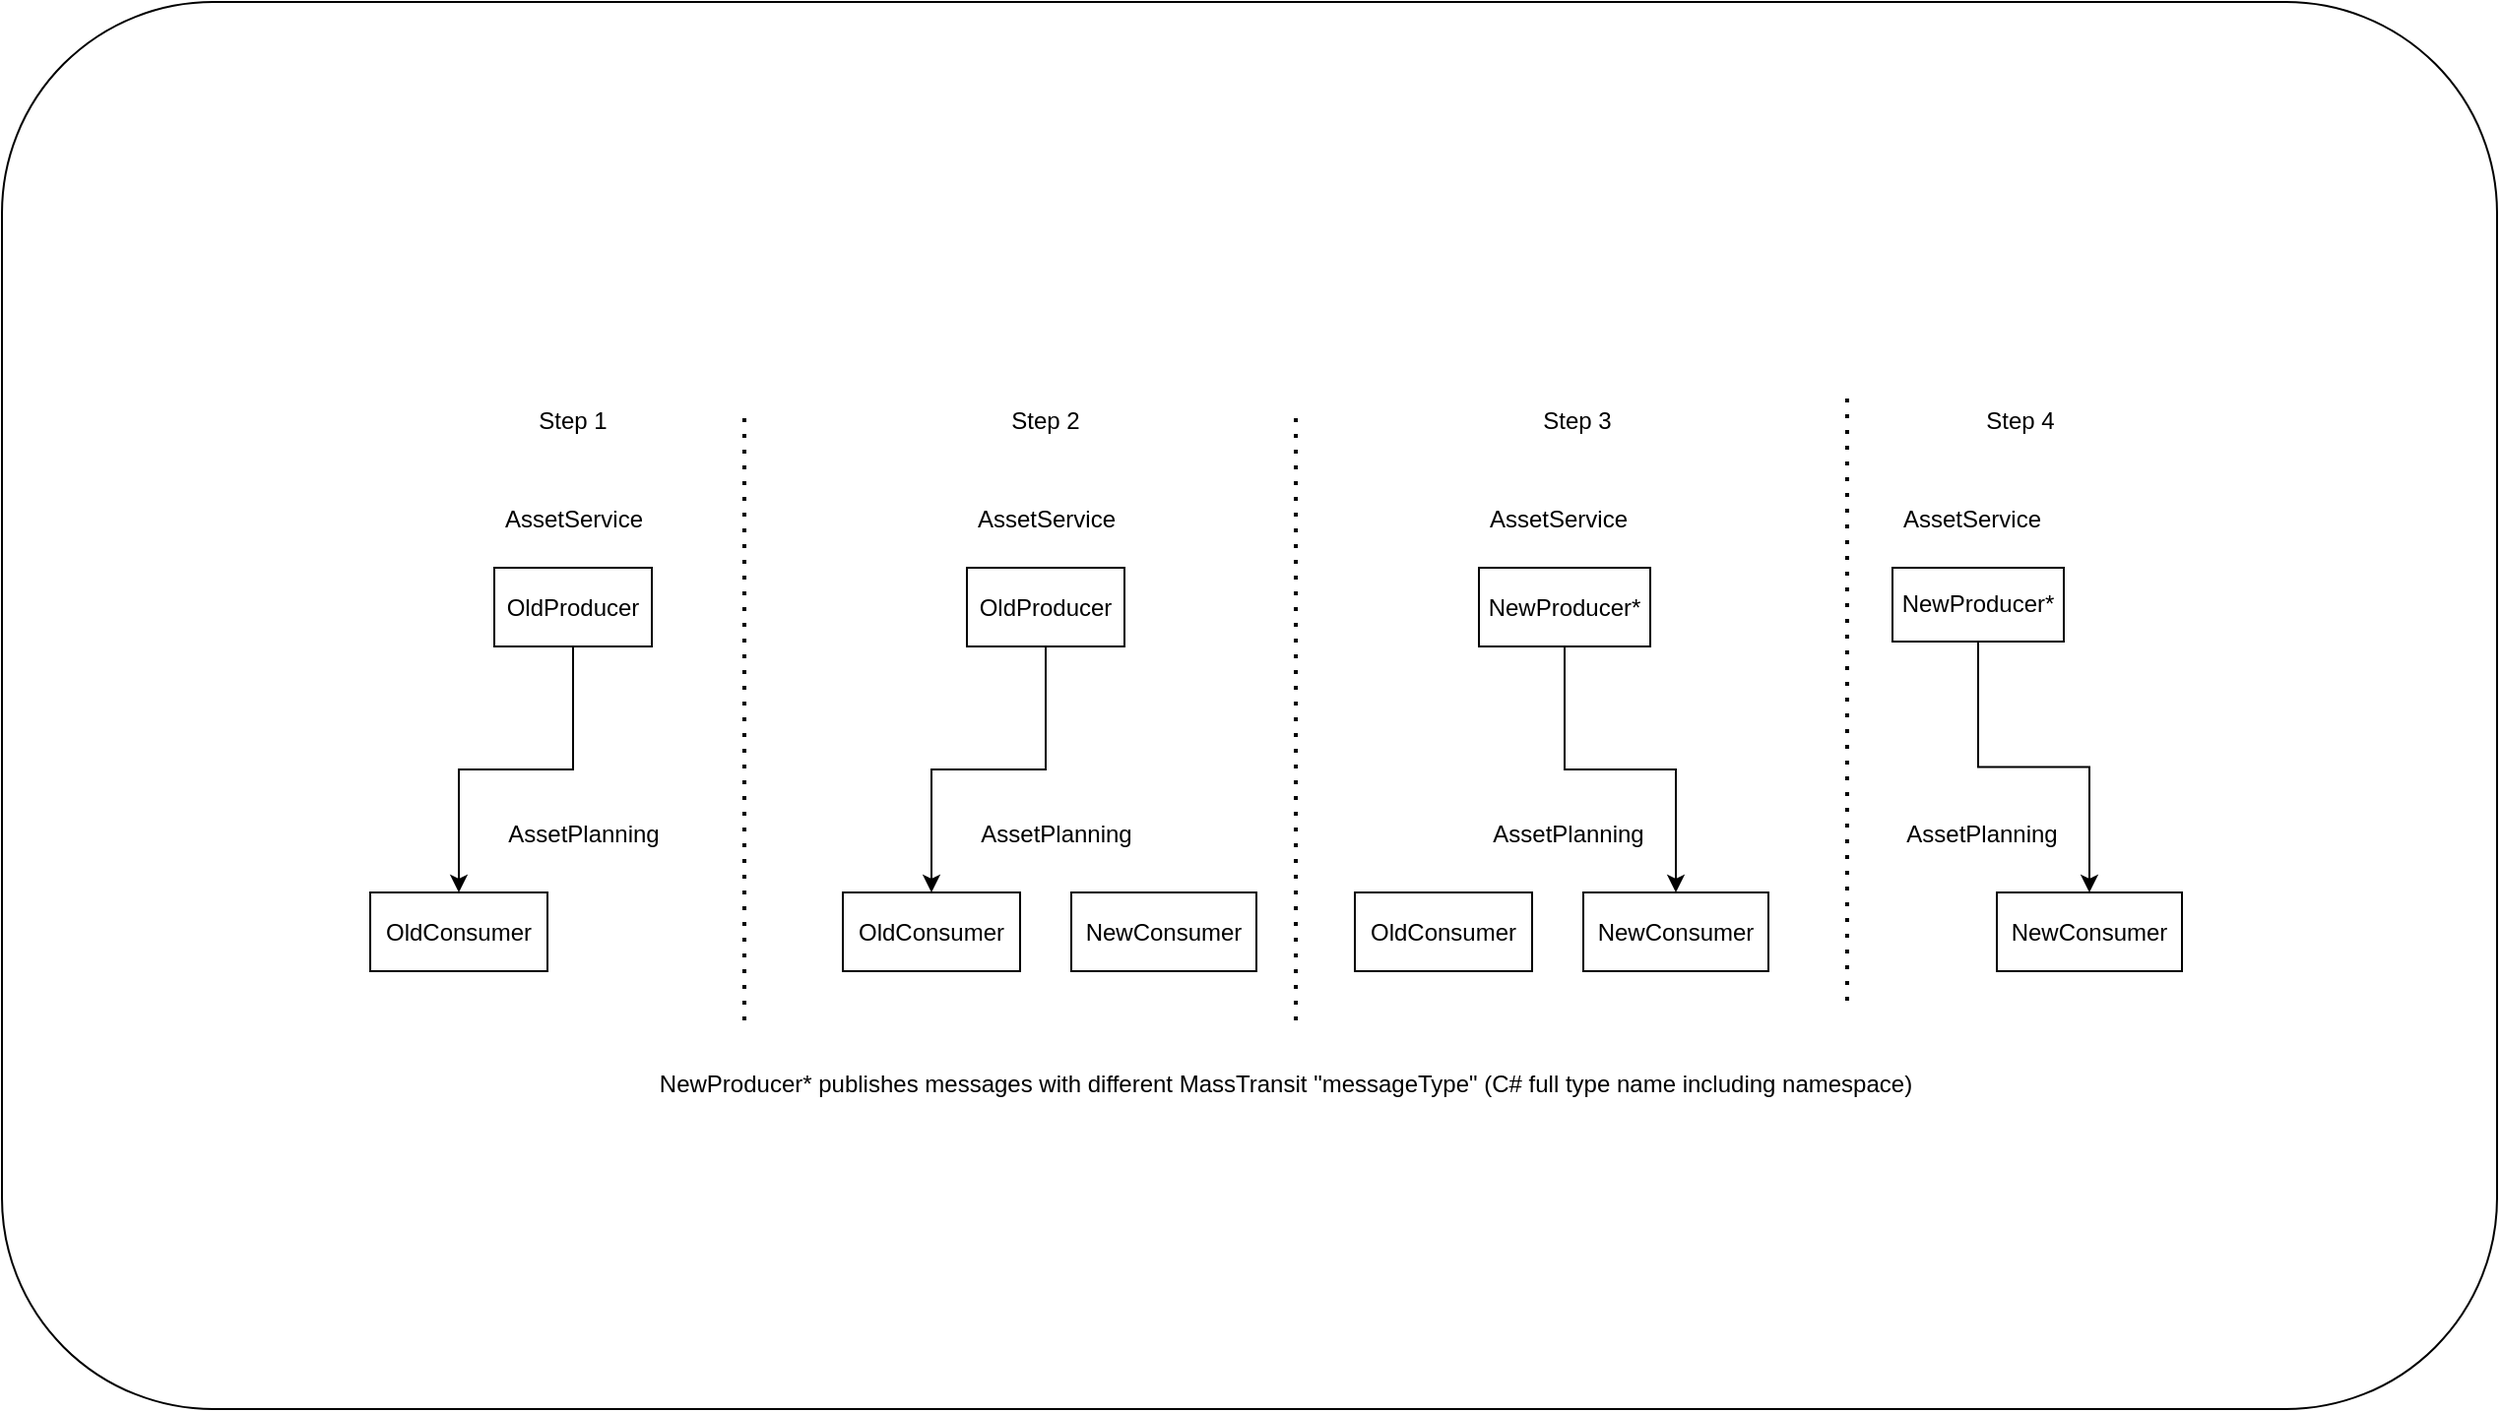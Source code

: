 <mxfile version="26.1.0">
  <diagram name="Page-1" id="pP9h1Q98HsV_1OaQe5Py">
    <mxGraphModel dx="2385" dy="547" grid="1" gridSize="10" guides="1" tooltips="1" connect="1" arrows="1" fold="1" page="1" pageScale="1" pageWidth="827" pageHeight="1169" math="0" shadow="0">
      <root>
        <mxCell id="0" />
        <mxCell id="1" parent="0" />
        <mxCell id="p5CaKa_BU4Tz4ObAfD1s-45" value="" style="rounded=1;whiteSpace=wrap;html=1;" vertex="1" parent="1">
          <mxGeometry x="-77" y="555" width="1267" height="715" as="geometry" />
        </mxCell>
        <mxCell id="p5CaKa_BU4Tz4ObAfD1s-46" value="AssetPlanning" style="text;html=1;align=center;verticalAlign=middle;resizable=0;points=[];autosize=1;strokeColor=none;fillColor=none;" vertex="1" parent="1">
          <mxGeometry x="408" y="962.5" width="100" height="30" as="geometry" />
        </mxCell>
        <mxCell id="p5CaKa_BU4Tz4ObAfD1s-47" value="OldConsumer" style="rounded=0;whiteSpace=wrap;html=1;" vertex="1" parent="1">
          <mxGeometry x="350" y="1007.5" width="90" height="40" as="geometry" />
        </mxCell>
        <mxCell id="p5CaKa_BU4Tz4ObAfD1s-48" value="NewConsumer" style="rounded=0;whiteSpace=wrap;html=1;" vertex="1" parent="1">
          <mxGeometry x="466" y="1007.5" width="94" height="40" as="geometry" />
        </mxCell>
        <mxCell id="p5CaKa_BU4Tz4ObAfD1s-49" value="AssetService" style="text;html=1;align=center;verticalAlign=middle;resizable=0;points=[];autosize=1;strokeColor=none;fillColor=none;" vertex="1" parent="1">
          <mxGeometry x="408" y="802.5" width="90" height="30" as="geometry" />
        </mxCell>
        <mxCell id="p5CaKa_BU4Tz4ObAfD1s-50" style="edgeStyle=orthogonalEdgeStyle;rounded=0;orthogonalLoop=1;jettySize=auto;html=1;entryX=0.5;entryY=0;entryDx=0;entryDy=0;" edge="1" parent="1" source="p5CaKa_BU4Tz4ObAfD1s-51" target="p5CaKa_BU4Tz4ObAfD1s-47">
          <mxGeometry relative="1" as="geometry" />
        </mxCell>
        <mxCell id="p5CaKa_BU4Tz4ObAfD1s-51" value="OldProducer" style="rounded=0;whiteSpace=wrap;html=1;" vertex="1" parent="1">
          <mxGeometry x="413" y="842.5" width="80" height="40" as="geometry" />
        </mxCell>
        <mxCell id="p5CaKa_BU4Tz4ObAfD1s-52" value="AssetPlanning" style="text;html=1;align=center;verticalAlign=middle;resizable=0;points=[];autosize=1;strokeColor=none;fillColor=none;" vertex="1" parent="1">
          <mxGeometry x="668" y="962.5" width="100" height="30" as="geometry" />
        </mxCell>
        <mxCell id="p5CaKa_BU4Tz4ObAfD1s-53" value="OldConsumer" style="rounded=0;whiteSpace=wrap;html=1;" vertex="1" parent="1">
          <mxGeometry x="610" y="1007.5" width="90" height="40" as="geometry" />
        </mxCell>
        <mxCell id="p5CaKa_BU4Tz4ObAfD1s-54" value="NewConsumer" style="rounded=0;whiteSpace=wrap;html=1;" vertex="1" parent="1">
          <mxGeometry x="726" y="1007.5" width="94" height="40" as="geometry" />
        </mxCell>
        <mxCell id="p5CaKa_BU4Tz4ObAfD1s-55" value="AssetService" style="text;html=1;align=center;verticalAlign=middle;resizable=0;points=[];autosize=1;strokeColor=none;fillColor=none;" vertex="1" parent="1">
          <mxGeometry x="668" y="802.5" width="90" height="30" as="geometry" />
        </mxCell>
        <mxCell id="p5CaKa_BU4Tz4ObAfD1s-56" style="edgeStyle=orthogonalEdgeStyle;rounded=0;orthogonalLoop=1;jettySize=auto;html=1;entryX=0.5;entryY=0;entryDx=0;entryDy=0;" edge="1" parent="1" source="p5CaKa_BU4Tz4ObAfD1s-57" target="p5CaKa_BU4Tz4ObAfD1s-54">
          <mxGeometry relative="1" as="geometry" />
        </mxCell>
        <mxCell id="p5CaKa_BU4Tz4ObAfD1s-57" value="NewProducer*" style="rounded=0;whiteSpace=wrap;html=1;" vertex="1" parent="1">
          <mxGeometry x="673" y="842.5" width="87" height="40" as="geometry" />
        </mxCell>
        <mxCell id="p5CaKa_BU4Tz4ObAfD1s-58" value="AssetPlanning" style="text;html=1;align=center;verticalAlign=middle;resizable=0;points=[];autosize=1;strokeColor=none;fillColor=none;" vertex="1" parent="1">
          <mxGeometry x="878" y="962.5" width="100" height="30" as="geometry" />
        </mxCell>
        <mxCell id="p5CaKa_BU4Tz4ObAfD1s-59" value="NewConsumer" style="rounded=0;whiteSpace=wrap;html=1;" vertex="1" parent="1">
          <mxGeometry x="936" y="1007.5" width="94" height="40" as="geometry" />
        </mxCell>
        <mxCell id="p5CaKa_BU4Tz4ObAfD1s-60" value="AssetService" style="text;html=1;align=center;verticalAlign=middle;resizable=0;points=[];autosize=1;strokeColor=none;fillColor=none;" vertex="1" parent="1">
          <mxGeometry x="878" y="802.5" width="90" height="30" as="geometry" />
        </mxCell>
        <mxCell id="p5CaKa_BU4Tz4ObAfD1s-61" style="edgeStyle=orthogonalEdgeStyle;rounded=0;orthogonalLoop=1;jettySize=auto;html=1;entryX=0.5;entryY=0;entryDx=0;entryDy=0;" edge="1" parent="1" source="p5CaKa_BU4Tz4ObAfD1s-62" target="p5CaKa_BU4Tz4ObAfD1s-59">
          <mxGeometry relative="1" as="geometry" />
        </mxCell>
        <mxCell id="p5CaKa_BU4Tz4ObAfD1s-62" value="NewProducer*" style="rounded=0;whiteSpace=wrap;html=1;" vertex="1" parent="1">
          <mxGeometry x="883" y="842.5" width="87" height="37.5" as="geometry" />
        </mxCell>
        <mxCell id="p5CaKa_BU4Tz4ObAfD1s-63" value="" style="endArrow=none;dashed=1;html=1;dashPattern=1 3;strokeWidth=2;rounded=0;" edge="1" parent="1">
          <mxGeometry width="50" height="50" relative="1" as="geometry">
            <mxPoint x="580" y="1072.5" as="sourcePoint" />
            <mxPoint x="580" y="762.5" as="targetPoint" />
          </mxGeometry>
        </mxCell>
        <mxCell id="p5CaKa_BU4Tz4ObAfD1s-64" value="" style="endArrow=none;dashed=1;html=1;dashPattern=1 3;strokeWidth=2;rounded=0;" edge="1" parent="1">
          <mxGeometry width="50" height="50" relative="1" as="geometry">
            <mxPoint x="860" y="1062.5" as="sourcePoint" />
            <mxPoint x="860" y="752.5" as="targetPoint" />
          </mxGeometry>
        </mxCell>
        <mxCell id="p5CaKa_BU4Tz4ObAfD1s-65" value="AssetPlanning" style="text;html=1;align=center;verticalAlign=middle;resizable=0;points=[];autosize=1;strokeColor=none;fillColor=none;" vertex="1" parent="1">
          <mxGeometry x="168" y="962.5" width="100" height="30" as="geometry" />
        </mxCell>
        <mxCell id="p5CaKa_BU4Tz4ObAfD1s-66" value="OldConsumer" style="rounded=0;whiteSpace=wrap;html=1;" vertex="1" parent="1">
          <mxGeometry x="110" y="1007.5" width="90" height="40" as="geometry" />
        </mxCell>
        <mxCell id="p5CaKa_BU4Tz4ObAfD1s-67" value="AssetService" style="text;html=1;align=center;verticalAlign=middle;resizable=0;points=[];autosize=1;strokeColor=none;fillColor=none;" vertex="1" parent="1">
          <mxGeometry x="168" y="802.5" width="90" height="30" as="geometry" />
        </mxCell>
        <mxCell id="p5CaKa_BU4Tz4ObAfD1s-68" style="edgeStyle=orthogonalEdgeStyle;rounded=0;orthogonalLoop=1;jettySize=auto;html=1;entryX=0.5;entryY=0;entryDx=0;entryDy=0;" edge="1" parent="1" source="p5CaKa_BU4Tz4ObAfD1s-69" target="p5CaKa_BU4Tz4ObAfD1s-66">
          <mxGeometry relative="1" as="geometry" />
        </mxCell>
        <mxCell id="p5CaKa_BU4Tz4ObAfD1s-69" value="OldProducer" style="rounded=0;whiteSpace=wrap;html=1;" vertex="1" parent="1">
          <mxGeometry x="173" y="842.5" width="80" height="40" as="geometry" />
        </mxCell>
        <mxCell id="p5CaKa_BU4Tz4ObAfD1s-70" value="" style="endArrow=none;dashed=1;html=1;dashPattern=1 3;strokeWidth=2;rounded=0;" edge="1" parent="1">
          <mxGeometry width="50" height="50" relative="1" as="geometry">
            <mxPoint x="300" y="1072.5" as="sourcePoint" />
            <mxPoint x="300" y="762.5" as="targetPoint" />
          </mxGeometry>
        </mxCell>
        <mxCell id="p5CaKa_BU4Tz4ObAfD1s-71" value="Step 1" style="text;html=1;align=center;verticalAlign=middle;whiteSpace=wrap;rounded=0;" vertex="1" parent="1">
          <mxGeometry x="183" y="752.5" width="60" height="30" as="geometry" />
        </mxCell>
        <mxCell id="p5CaKa_BU4Tz4ObAfD1s-72" value="Step 2" style="text;html=1;align=center;verticalAlign=middle;whiteSpace=wrap;rounded=0;" vertex="1" parent="1">
          <mxGeometry x="423" y="752.5" width="60" height="30" as="geometry" />
        </mxCell>
        <mxCell id="p5CaKa_BU4Tz4ObAfD1s-73" value="Step 3" style="text;html=1;align=center;verticalAlign=middle;whiteSpace=wrap;rounded=0;" vertex="1" parent="1">
          <mxGeometry x="693" y="752.5" width="60" height="30" as="geometry" />
        </mxCell>
        <mxCell id="p5CaKa_BU4Tz4ObAfD1s-74" value="Step 4" style="text;html=1;align=center;verticalAlign=middle;whiteSpace=wrap;rounded=0;" vertex="1" parent="1">
          <mxGeometry x="918" y="752.5" width="60" height="30" as="geometry" />
        </mxCell>
        <mxCell id="p5CaKa_BU4Tz4ObAfD1s-76" value="NewProducer* publishes messages with different MassTransit &quot;messageType&quot; (C# full&amp;nbsp;type name including namespace)" style="text;html=1;align=center;verticalAlign=middle;whiteSpace=wrap;rounded=0;" vertex="1" parent="1">
          <mxGeometry x="183" y="1090" width="784" height="30" as="geometry" />
        </mxCell>
      </root>
    </mxGraphModel>
  </diagram>
</mxfile>
